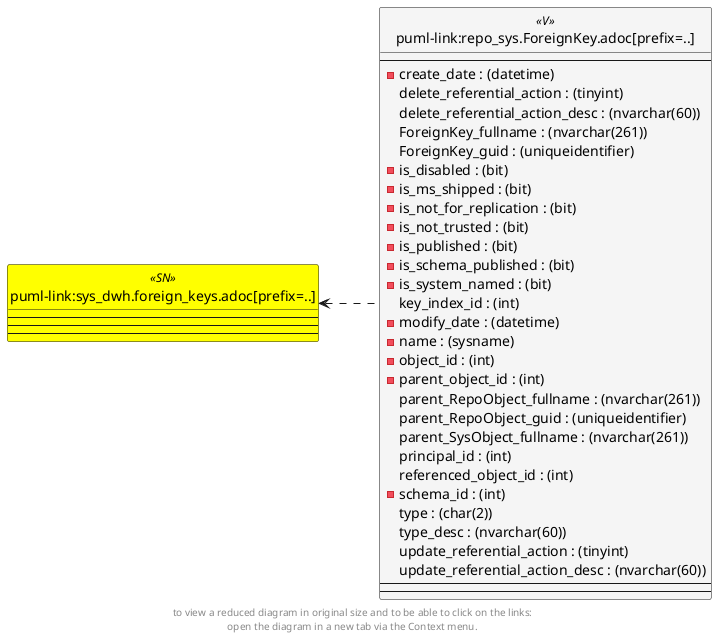 @startuml
left to right direction
'top to bottom direction
hide circle
'avoide "." issues:
set namespaceSeparator none


skinparam class {
  BackgroundColor White
  BackgroundColor<<FN>> Yellow
  BackgroundColor<<FS>> Yellow
  BackgroundColor<<FT>> LightGray
  BackgroundColor<<IF>> Yellow
  BackgroundColor<<IS>> Yellow
  BackgroundColor<<P>> Aqua
  BackgroundColor<<PC>> Aqua
  BackgroundColor<<SN>> Yellow
  BackgroundColor<<SO>> SlateBlue
  BackgroundColor<<TF>> LightGray
  BackgroundColor<<TR>> Tomato
  BackgroundColor<<U>> White
  BackgroundColor<<V>> WhiteSmoke
  BackgroundColor<<X>> Aqua
}


entity "puml-link:repo_sys.ForeignKey.adoc[prefix=..]" as repo_sys.ForeignKey << V >> {
  --
  - create_date : (datetime)
  delete_referential_action : (tinyint)
  delete_referential_action_desc : (nvarchar(60))
  ForeignKey_fullname : (nvarchar(261))
  ForeignKey_guid : (uniqueidentifier)
  - is_disabled : (bit)
  - is_ms_shipped : (bit)
  - is_not_for_replication : (bit)
  - is_not_trusted : (bit)
  - is_published : (bit)
  - is_schema_published : (bit)
  - is_system_named : (bit)
  key_index_id : (int)
  - modify_date : (datetime)
  - name : (sysname)
  - object_id : (int)
  - parent_object_id : (int)
  parent_RepoObject_fullname : (nvarchar(261))
  parent_RepoObject_guid : (uniqueidentifier)
  parent_SysObject_fullname : (nvarchar(261))
  principal_id : (int)
  referenced_object_id : (int)
  - schema_id : (int)
  type : (char(2))
  type_desc : (nvarchar(60))
  update_referential_action : (tinyint)
  update_referential_action_desc : (nvarchar(60))
  --
  --
}

entity "puml-link:sys_dwh.foreign_keys.adoc[prefix=..]" as sys_dwh.foreign_keys << SN >> {
  --
  --
  --
}

sys_dwh.foreign_keys <.. repo_sys.ForeignKey

footer
to view a reduced diagram in original size and to be able to click on the links:
open the diagram in a new tab via the Context menu.
end footer

@enduml

